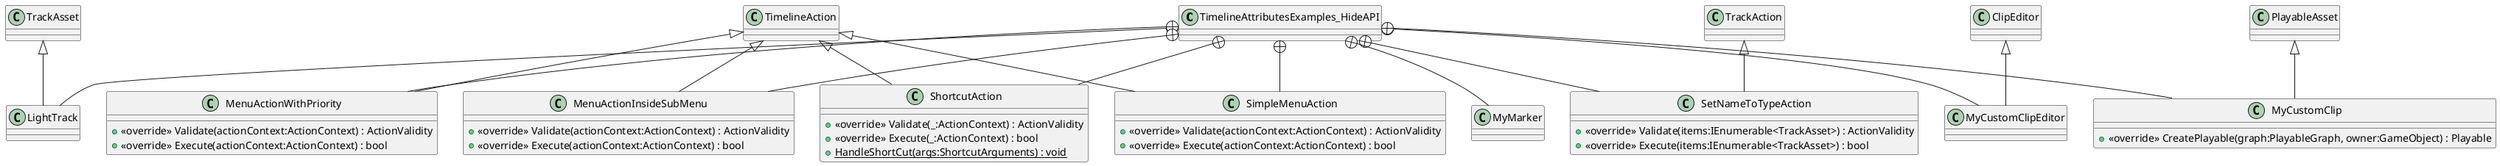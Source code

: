 @startuml
class TimelineAttributesExamples_HideAPI {
}
class LightTrack {
}
class SimpleMenuAction {
    + <<override>> Validate(actionContext:ActionContext) : ActionValidity
    + <<override>> Execute(actionContext:ActionContext) : bool
}
class MenuActionWithPriority {
    + <<override>> Validate(actionContext:ActionContext) : ActionValidity
    + <<override>> Execute(actionContext:ActionContext) : bool
}
class MenuActionInsideSubMenu {
    + <<override>> Validate(actionContext:ActionContext) : ActionValidity
    + <<override>> Execute(actionContext:ActionContext) : bool
}
class ShortcutAction {
    + <<override>> Validate(_:ActionContext) : ActionValidity
    + <<override>> Execute(_:ActionContext) : bool
    + {static} HandleShortCut(args:ShortcutArguments) : void
}
class SetNameToTypeAction {
    + <<override>> Validate(items:IEnumerable<TrackAsset>) : ActionValidity
    + <<override>> Execute(items:IEnumerable<TrackAsset>) : bool
}
class MyMarker {
}
class MyCustomClipEditor {
}
class MyCustomClip {
    + <<override>> CreatePlayable(graph:PlayableGraph, owner:GameObject) : Playable
}
TimelineAttributesExamples_HideAPI +-- LightTrack
TrackAsset <|-- LightTrack
TimelineAttributesExamples_HideAPI +-- SimpleMenuAction
TimelineAction <|-- SimpleMenuAction
TimelineAttributesExamples_HideAPI +-- MenuActionWithPriority
TimelineAction <|-- MenuActionWithPriority
TimelineAttributesExamples_HideAPI +-- MenuActionInsideSubMenu
TimelineAction <|-- MenuActionInsideSubMenu
TimelineAttributesExamples_HideAPI +-- ShortcutAction
TimelineAction <|-- ShortcutAction
TimelineAttributesExamples_HideAPI +-- SetNameToTypeAction
TrackAction <|-- SetNameToTypeAction
TimelineAttributesExamples_HideAPI +-- MyMarker
TimelineAttributesExamples_HideAPI +-- MyCustomClipEditor
ClipEditor <|-- MyCustomClipEditor
TimelineAttributesExamples_HideAPI +-- MyCustomClip
PlayableAsset <|-- MyCustomClip
@enduml
